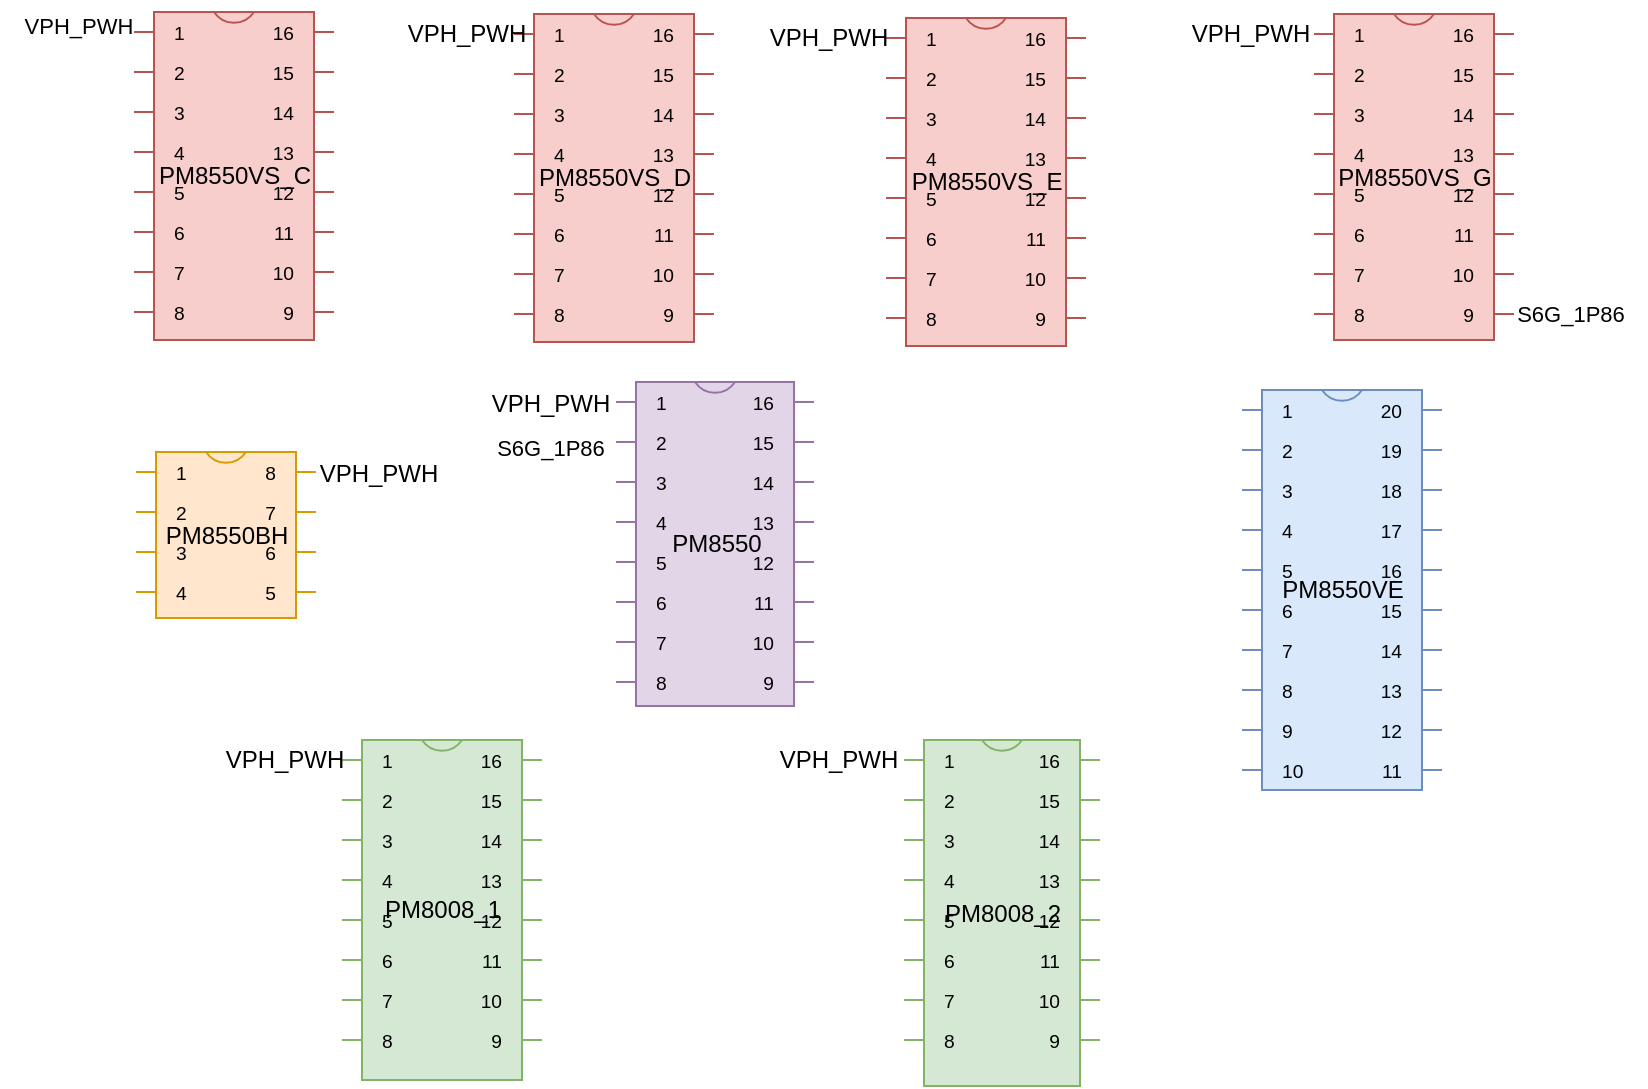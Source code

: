 <mxfile version="20.2.7" type="github">
  <diagram id="lNH8VF2VYUELGfLcSpF1" name="第 1 页">
    <mxGraphModel dx="881" dy="475" grid="0" gridSize="10" guides="1" tooltips="1" connect="1" arrows="1" fold="1" page="1" pageScale="1" pageWidth="827" pageHeight="1169" math="0" shadow="0">
      <root>
        <mxCell id="0" />
        <mxCell id="1" parent="0" />
        <mxCell id="IuWSipLadqDdP7I2UX3N-17" value="PM8550" style="shadow=0;dashed=0;align=center;html=1;strokeWidth=1;shape=mxgraph.electrical.logic_gates.dual_inline_ic;labelNames=a,b,c,d,e,f,g,h,i,j,k,l,m,n,o,p,q,r,s,t;fillColor=#e1d5e7;strokeColor=#9673a6;" parent="1" vertex="1">
          <mxGeometry x="308" y="259" width="99" height="162" as="geometry" />
        </mxCell>
        <mxCell id="IuWSipLadqDdP7I2UX3N-18" value="PM8550VS_C" style="shadow=0;dashed=0;align=center;html=1;strokeWidth=1;shape=mxgraph.electrical.logic_gates.dual_inline_ic;labelNames=a,b,c,d,e,f,g,h,i,j,k,l,m,n,o,p,q,r,s,t;fillColor=#f8cecc;strokeColor=#b85450;" parent="1" vertex="1">
          <mxGeometry x="67" y="74" width="100" height="164" as="geometry" />
        </mxCell>
        <mxCell id="IuWSipLadqDdP7I2UX3N-19" value="PM8550VS_D" style="shadow=0;dashed=0;align=center;html=1;strokeWidth=1;shape=mxgraph.electrical.logic_gates.dual_inline_ic;labelNames=a,b,c,d,e,f,g,h,i,j,k,l,m,n,o,p,q,r,s,t;fillColor=#f8cecc;strokeColor=#b85450;" parent="1" vertex="1">
          <mxGeometry x="257" y="75" width="100" height="164" as="geometry" />
        </mxCell>
        <mxCell id="IuWSipLadqDdP7I2UX3N-20" value="PM8550VS_E" style="shadow=0;dashed=0;align=center;html=1;strokeWidth=1;shape=mxgraph.electrical.logic_gates.dual_inline_ic;labelNames=a,b,c,d,e,f,g,h,i,j,k,l,m,n,o,p,q,r,s,t;fillColor=#f8cecc;strokeColor=#b85450;" parent="1" vertex="1">
          <mxGeometry x="443" y="77" width="100" height="164" as="geometry" />
        </mxCell>
        <mxCell id="IuWSipLadqDdP7I2UX3N-21" value="PM8550VS_G" style="shadow=0;dashed=0;align=center;html=1;strokeWidth=1;shape=mxgraph.electrical.logic_gates.dual_inline_ic;labelNames=a,b,c,d,e,f,g,h,i,j,k,l,m,n,o,p,q,r,s,t;fillColor=#f8cecc;strokeColor=#b85450;" parent="1" vertex="1">
          <mxGeometry x="657" y="75" width="100" height="163" as="geometry" />
        </mxCell>
        <mxCell id="IuWSipLadqDdP7I2UX3N-22" value="PM8550VE" style="shadow=0;dashed=0;align=center;html=1;strokeWidth=1;shape=mxgraph.electrical.logic_gates.dual_inline_ic;labelNames=a,b,c,d,e,f,g,h,i,j,k,l,m,n,o,p,q,r,s,t;fillColor=#dae8fc;strokeColor=#6c8ebf;" parent="1" vertex="1">
          <mxGeometry x="621" y="263" width="100" height="200" as="geometry" />
        </mxCell>
        <mxCell id="IuWSipLadqDdP7I2UX3N-24" value="PM8008_1" style="shadow=0;dashed=0;align=center;html=1;strokeWidth=1;shape=mxgraph.electrical.logic_gates.dual_inline_ic;labelNames=a,b,c,d,e,f,g,h,i,j,k,l,m,n,o,p,q,r,s,t;fillColor=#d5e8d4;strokeColor=#82b366;" parent="1" vertex="1">
          <mxGeometry x="171" y="438" width="100" height="170" as="geometry" />
        </mxCell>
        <mxCell id="IuWSipLadqDdP7I2UX3N-25" value="&lt;div&gt;PM8008_2&lt;/div&gt;" style="shadow=0;dashed=0;align=center;html=1;strokeWidth=1;shape=mxgraph.electrical.logic_gates.dual_inline_ic;labelNames=a,b,c,d,e,f,g,h,i,j,k,l,m,n,o,p,q,r,s,t;points=[[0,0.05,0,0,0],[0,0.15,0,0,0],[0,0.25,0,0,0],[0,0.35,0,0,0],[0,0.45,0,0,0],[0,0.55,0,0,0],[0,0.65,0,0,0],[0,0.75,0,0,0],[0,0.85,0,0,0],[0,0.95,0,0,0],[1,0.05,0,0,0],[1,0.15,0,0,0],[1,0.25,0,0,0],[1,0.35,0,0,0],[1,0.45,0,0,0],[1,0.55,0,0,0],[1,0.65,0,0,0],[1,0.75,0,0,0],[1,0.85,0,0,0],[1,0.95,0,0,0]];fillColor=#d5e8d4;strokeColor=#82b366;" parent="1" vertex="1">
          <mxGeometry x="452" y="438" width="98" height="173" as="geometry" />
        </mxCell>
        <mxCell id="IuWSipLadqDdP7I2UX3N-26" value="PM8550BH" style="shadow=0;dashed=0;align=center;html=1;strokeWidth=1;shape=mxgraph.electrical.logic_gates.dual_inline_ic;labelNames=a,b,c,d,e,f,g,h,i,j,k,l,m,n,o,p,q,r,s,t;fillColor=#ffe6cc;strokeColor=#d79b00;" parent="1" vertex="1">
          <mxGeometry x="68" y="294" width="90" height="83" as="geometry" />
        </mxCell>
        <mxCell id="Wssg3fx-5MGtDCwM9fgm-13" value="&lt;font style=&quot;font-size: 11px;&quot;&gt;VPH_PWH&lt;/font&gt;" style="text;html=1;align=center;verticalAlign=middle;resizable=0;points=[];autosize=1;strokeColor=none;fillColor=none;" vertex="1" parent="1">
          <mxGeometry y="68" width="77" height="26" as="geometry" />
        </mxCell>
        <mxCell id="Wssg3fx-5MGtDCwM9fgm-14" value="VPH_PWH" style="text;html=1;align=center;verticalAlign=middle;resizable=0;points=[];autosize=1;strokeColor=none;fillColor=none;" vertex="1" parent="1">
          <mxGeometry x="150" y="292" width="77" height="26" as="geometry" />
        </mxCell>
        <mxCell id="Wssg3fx-5MGtDCwM9fgm-15" value="VPH_PWH" style="text;html=1;align=center;verticalAlign=middle;resizable=0;points=[];autosize=1;strokeColor=none;fillColor=none;" vertex="1" parent="1">
          <mxGeometry x="236" y="257" width="77" height="26" as="geometry" />
        </mxCell>
        <mxCell id="Wssg3fx-5MGtDCwM9fgm-16" value="VPH_PWH" style="text;html=1;align=center;verticalAlign=middle;resizable=0;points=[];autosize=1;strokeColor=none;fillColor=none;" vertex="1" parent="1">
          <mxGeometry x="194" y="72" width="77" height="26" as="geometry" />
        </mxCell>
        <mxCell id="Wssg3fx-5MGtDCwM9fgm-17" value="VPH_PWH" style="text;html=1;align=center;verticalAlign=middle;resizable=0;points=[];autosize=1;strokeColor=none;fillColor=none;" vertex="1" parent="1">
          <mxGeometry x="375" y="74" width="77" height="26" as="geometry" />
        </mxCell>
        <mxCell id="Wssg3fx-5MGtDCwM9fgm-18" value="VPH_PWH" style="text;html=1;align=center;verticalAlign=middle;resizable=0;points=[];autosize=1;strokeColor=none;fillColor=none;" vertex="1" parent="1">
          <mxGeometry x="586" y="72" width="77" height="26" as="geometry" />
        </mxCell>
        <mxCell id="Wssg3fx-5MGtDCwM9fgm-19" value="VPH_PWH" style="text;html=1;align=center;verticalAlign=middle;resizable=0;points=[];autosize=1;strokeColor=none;fillColor=none;" vertex="1" parent="1">
          <mxGeometry x="103" y="435" width="77" height="26" as="geometry" />
        </mxCell>
        <mxCell id="Wssg3fx-5MGtDCwM9fgm-20" value="VPH_PWH" style="text;html=1;align=center;verticalAlign=middle;resizable=0;points=[];autosize=1;strokeColor=none;fillColor=none;" vertex="1" parent="1">
          <mxGeometry x="380" y="435" width="77" height="26" as="geometry" />
        </mxCell>
        <mxCell id="Wssg3fx-5MGtDCwM9fgm-21" value="S6G_1P86" style="text;html=1;align=center;verticalAlign=middle;resizable=0;points=[];autosize=1;strokeColor=none;fillColor=none;fontSize=11;" vertex="1" parent="1">
          <mxGeometry x="747" y="212" width="76" height="26" as="geometry" />
        </mxCell>
        <mxCell id="Wssg3fx-5MGtDCwM9fgm-22" value="S6G_1P86" style="text;html=1;align=center;verticalAlign=middle;resizable=0;points=[];autosize=1;strokeColor=none;fillColor=none;fontSize=11;" vertex="1" parent="1">
          <mxGeometry x="236.5" y="279" width="76" height="26" as="geometry" />
        </mxCell>
      </root>
    </mxGraphModel>
  </diagram>
</mxfile>
